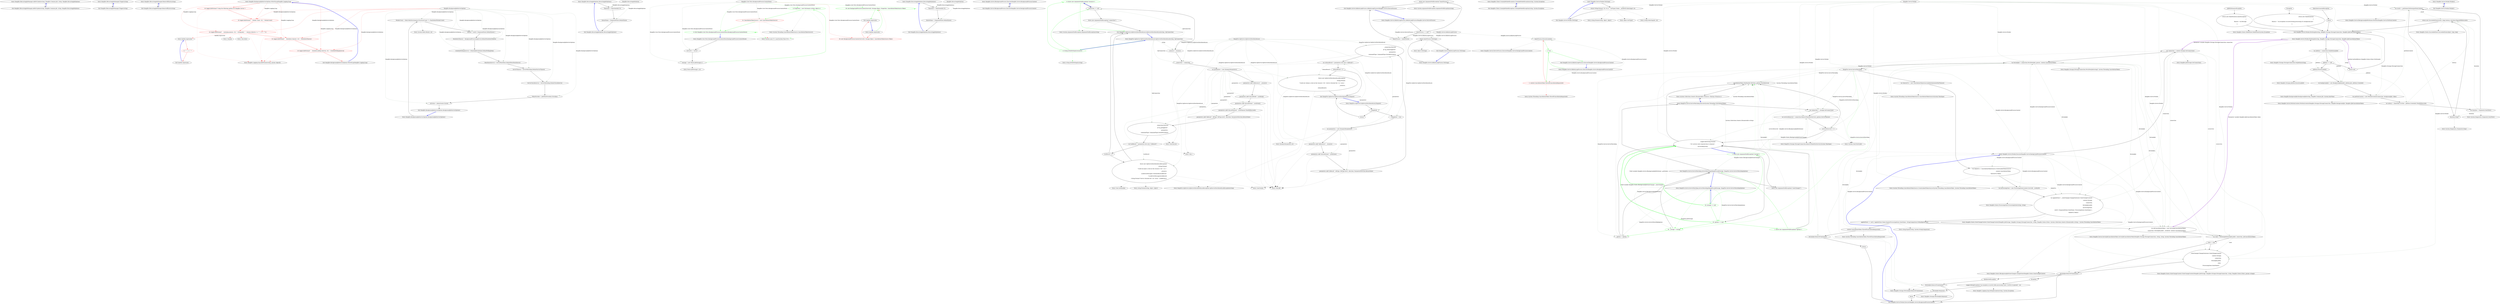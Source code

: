 digraph  {
n0 [cluster="Hangfire.IRecurringJobManager.AddOrUpdate(string, Hangfire.Common.Job, string, Hangfire.RecurringJobOptions)", label="Entry Hangfire.IRecurringJobManager.AddOrUpdate(string, Hangfire.Common.Job, string, Hangfire.RecurringJobOptions)", span="23-23"];
n1 [cluster="Hangfire.IRecurringJobManager.AddOrUpdate(string, Hangfire.Common.Job, string, Hangfire.RecurringJobOptions)", label="Exit Hangfire.IRecurringJobManager.AddOrUpdate(string, Hangfire.Common.Job, string, Hangfire.RecurringJobOptions)", span="23-23"];
n2 [cluster="Hangfire.IRecurringJobManager.Trigger(string)", label="Entry Hangfire.IRecurringJobManager.Trigger(string)", span="29-29"];
n3 [cluster="Hangfire.IRecurringJobManager.Trigger(string)", label="Exit Hangfire.IRecurringJobManager.Trigger(string)", span="29-29"];
n4 [cluster="Hangfire.IRecurringJobManager.RemoveIfExists(string)", label="Entry Hangfire.IRecurringJobManager.RemoveIfExists(string)", span="30-30"];
n5 [cluster="Hangfire.IRecurringJobManager.RemoveIfExists(string)", label="Exit Hangfire.IRecurringJobManager.RemoveIfExists(string)", span="30-30"];
m0_12 [cluster="Hangfire.BackgroundJobServerOptions.WriteToLog(Hangfire.Logging.ILog)", file="BackgroundJobServerOptions.cs", label="Entry Hangfire.BackgroundJobServerOptions.WriteToLog(Hangfire.Logging.ILog)", span="86-86"];
m0_13 [cluster="Hangfire.BackgroundJobServerOptions.WriteToLog(Hangfire.Logging.ILog)", color=red, community=0, file="BackgroundJobServerOptions.cs", label="19: logger.InfoFormat(''Using the following options for Hangfire Server:'')", span="88-88"];
m0_14 [cluster="Hangfire.BackgroundJobServerOptions.WriteToLog(Hangfire.Logging.ILog)", color=red, community=0, file="BackgroundJobServerOptions.cs", label="19: logger.InfoFormat(''    Worker count: {0}.'', WorkerCount)", span="89-89"];
m0_15 [cluster="Hangfire.BackgroundJobServerOptions.WriteToLog(Hangfire.Logging.ILog)", color=red, community=0, file="BackgroundJobServerOptions.cs", label="19: logger.InfoFormat(''    Listening queues: {0}.'', String.Join('', '', Queues.Select(x => ''''' + x + ''''')))", span="90-90"];
m0_16 [cluster="Hangfire.BackgroundJobServerOptions.WriteToLog(Hangfire.Logging.ILog)", color=red, community=0, file="BackgroundJobServerOptions.cs", label="19: logger.InfoFormat(''    Shutdown timeout: {0}.'', ShutdownTimeout)", span="91-91"];
m0_17 [cluster="Hangfire.BackgroundJobServerOptions.WriteToLog(Hangfire.Logging.ILog)", color=red, community=0, file="BackgroundJobServerOptions.cs", label="19: logger.InfoFormat(''    Schedule polling interval: {0}.'', SchedulePollingInterval)", span="92-92"];
m0_18 [cluster="Hangfire.BackgroundJobServerOptions.WriteToLog(Hangfire.Logging.ILog)", file="BackgroundJobServerOptions.cs", label="Exit Hangfire.BackgroundJobServerOptions.WriteToLog(Hangfire.Logging.ILog)", span="86-86"];
m0_11 [cluster="System.Math.Min(int, int)", file="BackgroundJobServerOptions.cs", label="Entry System.Math.Min(int, int)", span="0-0"];
m0_19 [cluster="Hangfire.Logging.ILog.InfoFormat(string, params object[])", file="BackgroundJobServerOptions.cs", label="Entry Hangfire.Logging.ILog.InfoFormat(string, params object[])", span="210-210"];
m0_21 [cluster="Unk.Join", file="BackgroundJobServerOptions.cs", label="Entry Unk.Join", span=""];
m0_0 [cluster="Hangfire.BackgroundJobServerOptions.BackgroundJobServerOptions()", file="BackgroundJobServerOptions.cs", label="Entry Hangfire.BackgroundJobServerOptions.BackgroundJobServerOptions()", span="34-34"];
m0_1 [cluster="Hangfire.BackgroundJobServerOptions.BackgroundJobServerOptions()", file="BackgroundJobServerOptions.cs", label="WorkerCount = Math.Min(Environment.ProcessorCount * 5, MaxDefaultWorkerCount)", span="36-36"];
m0_2 [cluster="Hangfire.BackgroundJobServerOptions.BackgroundJobServerOptions()", file="BackgroundJobServerOptions.cs", label="Queues = new[] { EnqueuedState.DefaultQueue }", span="37-37"];
m0_3 [cluster="Hangfire.BackgroundJobServerOptions.BackgroundJobServerOptions()", file="BackgroundJobServerOptions.cs", label="ShutdownTimeout = BackgroundProcessingServer.DefaultShutdownTimeout", span="38-38"];
m0_4 [cluster="Hangfire.BackgroundJobServerOptions.BackgroundJobServerOptions()", file="BackgroundJobServerOptions.cs", label="SchedulePollingInterval = DelayedJobScheduler.DefaultPollingDelay", span="39-39"];
m0_5 [cluster="Hangfire.BackgroundJobServerOptions.BackgroundJobServerOptions()", file="BackgroundJobServerOptions.cs", label="HeartbeatInterval = ServerHeartbeat.DefaultHeartbeatInterval", span="40-40"];
m0_6 [cluster="Hangfire.BackgroundJobServerOptions.BackgroundJobServerOptions()", file="BackgroundJobServerOptions.cs", label="ServerTimeout = ServerWatchdog.DefaultServerTimeout", span="41-41"];
m0_7 [cluster="Hangfire.BackgroundJobServerOptions.BackgroundJobServerOptions()", file="BackgroundJobServerOptions.cs", label="ServerCheckInterval = ServerWatchdog.DefaultCheckInterval", span="42-42"];
m0_8 [cluster="Hangfire.BackgroundJobServerOptions.BackgroundJobServerOptions()", file="BackgroundJobServerOptions.cs", label="FilterProvider = JobFilterProviders.Providers", span="44-44"];
m0_9 [cluster="Hangfire.BackgroundJobServerOptions.BackgroundJobServerOptions()", file="BackgroundJobServerOptions.cs", label="Activator = JobActivator.Current", span="45-45"];
m0_10 [cluster="Hangfire.BackgroundJobServerOptions.BackgroundJobServerOptions()", file="BackgroundJobServerOptions.cs", label="Exit Hangfire.BackgroundJobServerOptions.BackgroundJobServerOptions()", span="34-34"];
m0_22 [cluster="lambda expression", file="BackgroundJobServerOptions.cs", label="Entry lambda expression", span="90-90"];
m0_23 [cluster="lambda expression", color=red, community=0, file="BackgroundJobServerOptions.cs", label="6: ''''' + x + '''''", span="90-90"];
m0_24 [cluster="lambda expression", file="BackgroundJobServerOptions.cs", label="Exit lambda expression", span="90-90"];
m0_20 [cluster="Unk.Select", file="BackgroundJobServerOptions.cs", label="Entry Unk.Select", span=""];
m0_25 [file="BackgroundJobServerOptions.cs", label="Hangfire.BackgroundJobServerOptions", span=""];
m1_0 [cluster="Hangfire.RecurringJobOptions.RecurringJobOptions()", file="BackgroundProcessContext.cs", label="Entry Hangfire.RecurringJobOptions.RecurringJobOptions()", span="27-27"];
m1_1 [cluster="Hangfire.RecurringJobOptions.RecurringJobOptions()", file="BackgroundProcessContext.cs", label="TimeZone = TimeZoneInfo.Utc", span="29-29"];
m1_2 [cluster="Hangfire.RecurringJobOptions.RecurringJobOptions()", file="BackgroundProcessContext.cs", label="QueueName = EnqueuedState.DefaultQueue", span="30-30"];
m1_3 [cluster="Hangfire.RecurringJobOptions.RecurringJobOptions()", file="BackgroundProcessContext.cs", label="Exit Hangfire.RecurringJobOptions.RecurringJobOptions()", span="27-27"];
m1_4 [file="BackgroundProcessContext.cs", label="Hangfire.RecurringJobOptions", span=""];
m3_8 [cluster="System.Lazy<T>.Lazy(System.Func<T>)", file="BackgroundProcessContextMock.cs", label="Entry System.Lazy<T>.Lazy(System.Func<T>)", span="0-0"];
m3_0 [cluster="Hangfire.Core.Tests.BackgroundProcessContextMock.BackgroundProcessContextMock()", file="BackgroundProcessContextMock.cs", label="Entry Hangfire.Core.Tests.BackgroundProcessContextMock.BackgroundProcessContextMock()", span="11-11"];
m3_1 [cluster="Hangfire.Core.Tests.BackgroundProcessContextMock.BackgroundProcessContextMock()", file="BackgroundProcessContextMock.cs", label="ServerId = ''server''", span="13-13"];
m3_2 [cluster="Hangfire.Core.Tests.BackgroundProcessContextMock.BackgroundProcessContextMock()", file="BackgroundProcessContextMock.cs", label="Storage = new Mock<JobStorage>()", span="15-15"];
m3_3 [cluster="Hangfire.Core.Tests.BackgroundProcessContextMock.BackgroundProcessContextMock()", color=green, community=0, file="BackgroundProcessContextMock.cs", label="8: Properties = new Dictionary<string, object>()", span="16-16"];
m3_4 [cluster="Hangfire.Core.Tests.BackgroundProcessContextMock.BackgroundProcessContextMock()", color=red, community=0, file="BackgroundProcessContextMock.cs", label="14: CancellationTokenSource = new CancellationTokenSource()", span="17-17"];
m3_5 [cluster="Hangfire.Core.Tests.BackgroundProcessContextMock.BackgroundProcessContextMock()", color=green, community=0, file="BackgroundProcessContextMock.cs", label="8: Exit Hangfire.Core.Tests.BackgroundProcessContextMock.BackgroundProcessContextMock()", span="11-11"];
m3_12 [cluster="lambda expression", color=green, community=0, file="BackgroundProcessContextMock.cs", label="26: new BackgroundProcessContext(ServerId, Storage.Object, Properties, CancellationTokenSource.Token)", span="20-20"];
m3_7 [cluster="System.Threading.CancellationTokenSource.CancellationTokenSource()", file="BackgroundProcessContextMock.cs", label="Entry System.Threading.CancellationTokenSource.CancellationTokenSource()", span="0-0"];
m3_6 [cluster="Mock<JobStorage>.cstr", file="BackgroundProcessContextMock.cs", label="Entry Mock<JobStorage>.cstr", span=""];
m3_9 [cluster="lambda expression", file="BackgroundProcessContextMock.cs", label="Entry lambda expression", span="18-18"];
m3_10 [cluster="lambda expression", color=red, community=0, file="BackgroundProcessContextMock.cs", label="26: new BackgroundProcessContext(ServerId, Storage.Object, CancellationTokenSource.Token)", span="18-18"];
m3_11 [cluster="lambda expression", file="BackgroundProcessContextMock.cs", label="Exit lambda expression", span="18-18"];
m3_13 [file="BackgroundProcessContextMock.cs", label="Hangfire.Core.Tests.BackgroundProcessContextMock", span=""];
m5_0 [cluster="Hangfire.RecurringJobOptions.RecurringJobOptions()", file="DelayedJobScheduler.cs", label="Entry Hangfire.RecurringJobOptions.RecurringJobOptions()", span="27-27"];
m5_1 [cluster="Hangfire.RecurringJobOptions.RecurringJobOptions()", file="DelayedJobScheduler.cs", label="TimeZone = TimeZoneInfo.Utc", span="29-29"];
m5_2 [cluster="Hangfire.RecurringJobOptions.RecurringJobOptions()", file="DelayedJobScheduler.cs", label="QueueName = EnqueuedState.DefaultQueue", span="30-30"];
m5_3 [cluster="Hangfire.RecurringJobOptions.RecurringJobOptions()", file="DelayedJobScheduler.cs", label="Exit Hangfire.RecurringJobOptions.RecurringJobOptions()", span="27-27"];
m5_4 [file="DelayedJobScheduler.cs", label="Hangfire.RecurringJobOptions", span=""];
m6_0 [cluster="Hangfire.Server.IBackgroundProcess.Execute(Hangfire.Server.BackgroundProcessContext)", file="IBackgroundProcess.cs", label="Entry Hangfire.Server.IBackgroundProcess.Execute(Hangfire.Server.BackgroundProcessContext)", span="20-20"];
m6_1 [cluster="Hangfire.Server.IBackgroundProcess.Execute(Hangfire.Server.BackgroundProcessContext)", file="IBackgroundProcess.cs", label="Exit Hangfire.Server.IBackgroundProcess.Execute(Hangfire.Server.BackgroundProcessContext)", span="20-20"];
m7_19 [cluster="System.ArgumentNullException.ArgumentNullException(string)", file="InfiniteLoopComponentFacts.cs", label="Entry System.ArgumentNullException.ArgumentNullException(string)", span="0-0"];
m7_23 [cluster="Unk.>", file="InfiniteLoopComponentFacts.cs", label="Entry Unk.>", span=""];
m7_0 [cluster="HangFire.SqlServer.SqlServerDistributedLock.SqlServerDistributedLock(string, SqlConnection)", file="InfiniteLoopComponentFacts.cs", label="Entry HangFire.SqlServer.SqlServerDistributedLock.SqlServerDistributedLock(string, SqlConnection)", span="44-44"];
m7_1 [cluster="HangFire.SqlServer.SqlServerDistributedLock.SqlServerDistributedLock(string, SqlConnection)", color=green, community=0, file="InfiniteLoopComponentFacts.cs", label="8: String.IsNullOrEmpty(resource)", span="46-46"];
m7_2 [cluster="HangFire.SqlServer.SqlServerDistributedLock.SqlServerDistributedLock(string, SqlConnection)", color=green, community=0, file="InfiniteLoopComponentFacts.cs", label="6: throw new ArgumentNullException(''resource'');", span="46-46"];
m7_3 [cluster="HangFire.SqlServer.SqlServerDistributedLock.SqlServerDistributedLock(string, SqlConnection)", file="InfiniteLoopComponentFacts.cs", label="connection == null", span="47-47"];
m7_18 [cluster="string.IsNullOrEmpty(string)", file="InfiniteLoopComponentFacts.cs", label="Entry string.IsNullOrEmpty(string)", span="0-0"];
m7_22 [cluster="Unk.Execute", file="InfiniteLoopComponentFacts.cs", label="Entry Unk.Execute", span=""];
m7_26 [cluster="Unk.Format", file="InfiniteLoopComponentFacts.cs", label="Entry Unk.Format", span=""];
m7_27 [cluster="string.Format(string, object, object)", file="InfiniteLoopComponentFacts.cs", label="Entry string.Format(string, object, object)", span="0-0"];
m7_28 [cluster="HangFire.SqlServer.SqlServerDistributedLock.Dispose()", file="InfiniteLoopComponentFacts.cs", label="Entry HangFire.SqlServer.SqlServerDistributedLock.Dispose()", span="78-78"];
m7_29 [cluster="HangFire.SqlServer.SqlServerDistributedLock.Dispose()", file="InfiniteLoopComponentFacts.cs", label=_completed, span="80-80"];
m7_31 [cluster="HangFire.SqlServer.SqlServerDistributedLock.Dispose()", file="InfiniteLoopComponentFacts.cs", label="_completed = true", span="82-82"];
m7_33 [cluster="HangFire.SqlServer.SqlServerDistributedLock.Dispose()", file="InfiniteLoopComponentFacts.cs", label="parameters.Add(''@Resource'', _resource)", span="85-85"];
m7_36 [cluster="HangFire.SqlServer.SqlServerDistributedLock.Dispose()", file="InfiniteLoopComponentFacts.cs", label="_connection.Execute(\r\n                @''sp_releaseapplock'',\r\n                parameters,\r\n                commandType: CommandType.StoredProcedure)", span="89-92"];
m7_39 [cluster="HangFire.SqlServer.SqlServerDistributedLock.Dispose()", file="InfiniteLoopComponentFacts.cs", label="throw new SqlServerDistributedLockException(\r\n                    String.Format(\r\n                        ''Could not release a lock on the resource '{0}': Server returned the '{1}' error.'', \r\n                        _resource,\r\n                        releaseResult));", span="98-102"];
m7_30 [cluster="HangFire.SqlServer.SqlServerDistributedLock.Dispose()", file="InfiniteLoopComponentFacts.cs", label="return;", span="80-80"];
m7_32 [cluster="HangFire.SqlServer.SqlServerDistributedLock.Dispose()", file="InfiniteLoopComponentFacts.cs", label="var parameters = new DynamicParameters()", span="84-84"];
m7_34 [cluster="HangFire.SqlServer.SqlServerDistributedLock.Dispose()", file="InfiniteLoopComponentFacts.cs", label="parameters.Add(''@LockOwner'', LockOwner)", span="86-86"];
m7_35 [cluster="HangFire.SqlServer.SqlServerDistributedLock.Dispose()", file="InfiniteLoopComponentFacts.cs", label="parameters.Add(''@Result'', dbType: DbType.Int32, direction: ParameterDirection.ReturnValue)", span="87-87"];
m7_37 [cluster="HangFire.SqlServer.SqlServerDistributedLock.Dispose()", file="InfiniteLoopComponentFacts.cs", label="var releaseResult = parameters.Get<int>(''@Result'')", span="94-94"];
m7_38 [cluster="HangFire.SqlServer.SqlServerDistributedLock.Dispose()", file="InfiniteLoopComponentFacts.cs", label="releaseResult < 0", span="96-96"];
m7_40 [cluster="HangFire.SqlServer.SqlServerDistributedLock.Dispose()", file="InfiniteLoopComponentFacts.cs", label="Exit HangFire.SqlServer.SqlServerDistributedLock.Dispose()", span="78-78"];
m7_24 [cluster="HangFire.SqlServer.SqlServerDistributedLockException.SqlServerDistributedLockException(string)", file="InfiniteLoopComponentFacts.cs", label="Entry HangFire.SqlServer.SqlServerDistributedLockException.SqlServerDistributedLockException(string)", span="23-23"];
m7_5 [cluster="HangFire.SqlServer.SqlServerDistributedLock.SqlServerDistributedLock(string, SqlConnection)", file="InfiniteLoopComponentFacts.cs", label="_resource = resource", span="49-49"];
m7_6 [cluster="HangFire.SqlServer.SqlServerDistributedLock.SqlServerDistributedLock(string, SqlConnection)", file="InfiniteLoopComponentFacts.cs", label="_connection = connection", span="50-50"];
m7_13 [cluster="HangFire.SqlServer.SqlServerDistributedLock.SqlServerDistributedLock(string, SqlConnection)", file="InfiniteLoopComponentFacts.cs", label="connection.Execute(\r\n                @''sp_getapplock'', \r\n                parameters, \r\n                commandType: CommandType.StoredProcedure)", span="59-62"];
m7_4 [cluster="HangFire.SqlServer.SqlServerDistributedLock.SqlServerDistributedLock(string, SqlConnection)", file="InfiniteLoopComponentFacts.cs", label="throw new ArgumentNullException(''connection'');", span="47-47"];
m7_15 [cluster="HangFire.SqlServer.SqlServerDistributedLock.SqlServerDistributedLock(string, SqlConnection)", file="InfiniteLoopComponentFacts.cs", label="lockResult < 0", span="66-66"];
m7_16 [cluster="HangFire.SqlServer.SqlServerDistributedLock.SqlServerDistributedLock(string, SqlConnection)", file="InfiniteLoopComponentFacts.cs", label="throw new SqlServerDistributedLockException(\r\n                    String.Format(\r\n                    ''Could not place a lock on the resource '{0}': {1}.'',\r\n                    _resource,\r\n                    LockErrorMessages.ContainsKey(lockResult) \r\n                        ? LockErrorMessages[lockResult]\r\n                        : String.Format(''Server returned the '{0}' error.'', lockResult)));", span="68-74"];
m7_7 [cluster="HangFire.SqlServer.SqlServerDistributedLock.SqlServerDistributedLock(string, SqlConnection)", file="InfiniteLoopComponentFacts.cs", label="var parameters = new DynamicParameters()", span="52-52"];
m7_12 [cluster="HangFire.SqlServer.SqlServerDistributedLock.SqlServerDistributedLock(string, SqlConnection)", file="InfiniteLoopComponentFacts.cs", label="parameters.Add(''@Result'', dbType: DbType.Int32, direction: ParameterDirection.ReturnValue)", span="57-57"];
m7_14 [cluster="HangFire.SqlServer.SqlServerDistributedLock.SqlServerDistributedLock(string, SqlConnection)", file="InfiniteLoopComponentFacts.cs", label="var lockResult = parameters.Get<int>(''@Result'')", span="64-64"];
m7_8 [cluster="HangFire.SqlServer.SqlServerDistributedLock.SqlServerDistributedLock(string, SqlConnection)", file="InfiniteLoopComponentFacts.cs", label="parameters.Add(''@Resource'', _resource)", span="53-53"];
m7_9 [cluster="HangFire.SqlServer.SqlServerDistributedLock.SqlServerDistributedLock(string, SqlConnection)", file="InfiniteLoopComponentFacts.cs", label="parameters.Add(''@LockMode'', LockMode)", span="54-54"];
m7_10 [cluster="HangFire.SqlServer.SqlServerDistributedLock.SqlServerDistributedLock(string, SqlConnection)", file="InfiniteLoopComponentFacts.cs", label="parameters.Add(''@LockOwner'', LockOwner)", span="55-55"];
m7_11 [cluster="HangFire.SqlServer.SqlServerDistributedLock.SqlServerDistributedLock(string, SqlConnection)", file="InfiniteLoopComponentFacts.cs", label="parameters.Add(''@LockTimeout'', LockTimeout.TotalMilliseconds)", span="56-56"];
m7_17 [cluster="HangFire.SqlServer.SqlServerDistributedLock.SqlServerDistributedLock(string, SqlConnection)", file="InfiniteLoopComponentFacts.cs", label="Exit HangFire.SqlServer.SqlServerDistributedLock.SqlServerDistributedLock(string, SqlConnection)", span="44-44"];
m7_25 [cluster="Unk.ContainsKey", file="InfiniteLoopComponentFacts.cs", label="Entry Unk.ContainsKey", span=""];
m7_20 [cluster="DynamicParameters.cstr", file="InfiniteLoopComponentFacts.cs", label="Entry DynamicParameters.cstr", span=""];
m7_21 [cluster="Unk.Add", file="InfiniteLoopComponentFacts.cs", label="Entry Unk.Add", span=""];
m7_41 [file="InfiniteLoopComponentFacts.cs", label="HangFire.SqlServer.SqlServerDistributedLock", span=""];
m8_5 [cluster="System.ArgumentNullException.ArgumentNullException(string)", file="InfiniteLoopProcess.cs", label="Entry System.ArgumentNullException.ArgumentNullException(string)", span="0-0"];
m8_0 [cluster="Hangfire.Server.InfiniteLoopProcess.InfiniteLoopProcess(Hangfire.Server.IServerProcess)", file="InfiniteLoopProcess.cs", label="Entry Hangfire.Server.InfiniteLoopProcess.InfiniteLoopProcess(Hangfire.Server.IServerProcess)", span="23-23"];
m8_1 [cluster="Hangfire.Server.InfiniteLoopProcess.InfiniteLoopProcess(Hangfire.Server.IServerProcess)", file="InfiniteLoopProcess.cs", label="innerProcess == null", span="25-25"];
m8_3 [cluster="Hangfire.Server.InfiniteLoopProcess.InfiniteLoopProcess(Hangfire.Server.IServerProcess)", file="InfiniteLoopProcess.cs", label="InnerProcess = innerProcess", span="26-26"];
m8_2 [cluster="Hangfire.Server.InfiniteLoopProcess.InfiniteLoopProcess(Hangfire.Server.IServerProcess)", file="InfiniteLoopProcess.cs", label="throw new ArgumentNullException(''innerProcess'');", span="25-25"];
m8_4 [cluster="Hangfire.Server.InfiniteLoopProcess.InfiniteLoopProcess(Hangfire.Server.IServerProcess)", file="InfiniteLoopProcess.cs", label="Exit Hangfire.Server.InfiniteLoopProcess.InfiniteLoopProcess(Hangfire.Server.IServerProcess)", span="23-23"];
m8_13 [cluster="Hangfire.Server.InfiniteLoopProcess.ToString()", file="InfiniteLoopProcess.cs", label="Entry Hangfire.Server.InfiniteLoopProcess.ToString()", span="40-40"];
m8_14 [cluster="Hangfire.Server.InfiniteLoopProcess.ToString()", file="InfiniteLoopProcess.cs", label="return InnerProcess.ToString();", span="42-42"];
m8_15 [cluster="Hangfire.Server.InfiniteLoopProcess.ToString()", file="InfiniteLoopProcess.cs", label="Exit Hangfire.Server.InfiniteLoopProcess.ToString()", span="40-40"];
m8_6 [cluster="Hangfire.Server.InfiniteLoopProcess.Execute(Hangfire.Server.BackgroundProcessContext)", file="InfiniteLoopProcess.cs", label="Entry Hangfire.Server.InfiniteLoopProcess.Execute(Hangfire.Server.BackgroundProcessContext)", span="31-31"];
m8_7 [cluster="Hangfire.Server.InfiniteLoopProcess.Execute(Hangfire.Server.BackgroundProcessContext)", color=green, community=0, file="InfiniteLoopProcess.cs", label="2: true", span="33-33"];
m8_8 [cluster="Hangfire.Server.InfiniteLoopProcess.Execute(Hangfire.Server.BackgroundProcessContext)", color=red, community=0, file="InfiniteLoopProcess.cs", label="2: context.CancellationToken.ThrowIfCancellationRequested()", span="35-35"];
m8_9 [cluster="Hangfire.Server.InfiniteLoopProcess.Execute(Hangfire.Server.BackgroundProcessContext)", file="InfiniteLoopProcess.cs", label="InnerProcess.Execute(context)", span="36-36"];
m8_10 [cluster="Hangfire.Server.InfiniteLoopProcess.Execute(Hangfire.Server.BackgroundProcessContext)", file="InfiniteLoopProcess.cs", label="Exit Hangfire.Server.InfiniteLoopProcess.Execute(Hangfire.Server.BackgroundProcessContext)", span="31-31"];
m8_12 [cluster="Hangfire.Server.IServerProcess.Execute(Hangfire.Server.BackgroundProcessContext)", file="InfiniteLoopProcess.cs", label="Entry Hangfire.Server.IServerProcess.Execute(Hangfire.Server.BackgroundProcessContext)", span="26-26"];
m8_16 [cluster="object.ToString()", file="InfiniteLoopProcess.cs", label="Entry object.ToString()", span="0-0"];
m8_11 [cluster="System.Threading.CancellationToken.ThrowIfCancellationRequested()", file="InfiniteLoopProcess.cs", label="Entry System.Threading.CancellationToken.ThrowIfCancellationRequested()", span="0-0"];
m8_17 [file="InfiniteLoopProcess.cs", label="Hangfire.Server.InfiniteLoopProcess", span=""];
m9_0 [cluster="Hangfire.Client.CreateJobFailedException.CreateJobFailedException(string, System.Exception)", file="RecurringJobScheduler.cs", label="Entry Hangfire.Client.CreateJobFailedException.CreateJobFailedException(string, System.Exception)", span="33-33"];
m9_1 [cluster="Hangfire.Client.CreateJobFailedException.CreateJobFailedException(string, System.Exception)", file="RecurringJobScheduler.cs", label="Exit Hangfire.Client.CreateJobFailedException.CreateJobFailedException(string, System.Exception)", span="33-33"];
m10_59 [cluster="Hangfire.Server.Worker.ToString()", file="Worker.cs", label="Entry Hangfire.Server.Worker.ToString()", span="146-146"];
m10_60 [cluster="Hangfire.Server.Worker.ToString()", file="Worker.cs", label="return String.Format(''{0} #{1}'', GetType().Name, _workerId.Substring(0, 8));", span="148-148"];
m10_61 [cluster="Hangfire.Server.Worker.ToString()", file="Worker.cs", label="Exit Hangfire.Server.Worker.ToString()", span="146-146"];
m10_16 [cluster="HangFire.Server.ServerWatchdog.Execute(System.Threading.CancellationToken)", file="Worker.cs", label="cancellationToken.WaitHandle.WaitOne(_options.CheckInterval)", span="56-56"];
m10_87 [cluster="System.Diagnostics.Stopwatch.StartNew()", file="Worker.cs", label="Entry System.Diagnostics.Stopwatch.StartNew()", span="0-0"];
m10_91 [cluster="Hangfire.States.FailedState.FailedState(System.Exception)", file="Worker.cs", label="Entry Hangfire.States.FailedState.FailedState(System.Exception)", span="75-75"];
m10_44 [cluster="Hangfire.JobStorage.GetConnection()", file="Worker.cs", label="Entry Hangfire.JobStorage.GetConnection()", span="56-56"];
m10_56 [cluster="Hangfire.States.StateChangeContext.StateChangeContext(Hangfire.JobStorage, Hangfire.Storage.IStorageConnection, string, Hangfire.States.IState, params string[])", file="Worker.cs", label="Entry Hangfire.States.StateChangeContext.StateChangeContext(Hangfire.JobStorage, Hangfire.Storage.IStorageConnection, string, Hangfire.States.IState, params string[])", span="35-35"];
m10_64 [cluster="string.Format(string, object, object)", file="Worker.cs", label="Entry string.Format(string, object, object)", span="0-0"];
m10_57 [cluster="Hangfire.Logging.ILog.DebugException(string, System.Exception)", file="Worker.cs", label="Entry Hangfire.Logging.ILog.DebugException(string, System.Exception)", span="130-130"];
m10_62 [cluster="object.GetType()", file="Worker.cs", label="Entry object.GetType()", span="0-0"];
m10_20 [cluster="Hangfire.Server.Worker.Execute(Hangfire.Server.BackgroundProcessContext)", file="Worker.cs", label="Entry Hangfire.Server.Worker.Execute(Hangfire.Server.BackgroundProcessContext)", span="63-63"];
m10_21 [cluster="Hangfire.Server.Worker.Execute(Hangfire.Server.BackgroundProcessContext)", file="Worker.cs", label="var connection = context.Storage.GetConnection()", span="65-65"];
m10_50 [cluster="Hangfire.States.StateChangeContext.StateChangeContext(Hangfire.JobStorage, Hangfire.Storage.IStorageConnection, string, Hangfire.States.IState, System.Collections.Generic.IEnumerable<string>, System.Threading.CancellationToken)", file="Worker.cs", label="Entry Hangfire.States.StateChangeContext.StateChangeContext(Hangfire.JobStorage, Hangfire.Storage.IStorageConnection, string, Hangfire.States.IState, System.Collections.Generic.IEnumerable<string>, System.Threading.CancellationToken)", span="45-45"];
m10_47 [cluster="System.Threading.CancellationTokenSource.CancellationTokenSource(System.TimeSpan)", file="Worker.cs", label="Entry System.Threading.CancellationTokenSource.CancellationTokenSource(System.TimeSpan)", span="0-0"];
m10_89 [cluster="System.Diagnostics.Stopwatch.Stop()", file="Worker.cs", label="Entry System.Diagnostics.Stopwatch.Stop()", span="0-0"];
m10_90 [cluster="Hangfire.States.SucceededState.SucceededState(object, long, long)", file="Worker.cs", label="Entry Hangfire.States.SucceededState.SucceededState(object, long, long)", span="51-51"];
m10_83 [cluster="Hangfire.Storage.IStorageConnection.GetJobData(string)", file="Worker.cs", label="Entry Hangfire.Storage.IStorageConnection.GetJobData(string)", span="42-42"];
m10_19 [cluster="HangFire.Storage.IStorageConnection.RemoveTimedOutServers(System.TimeSpan)", file="Worker.cs", label="Entry HangFire.Storage.IStorageConnection.RemoveTimedOutServers(System.TimeSpan)", span="44-44"];
m10_63 [cluster="string.Substring(int, int)", file="Worker.cs", label="Entry string.Substring(int, int)", span="0-0"];
m10_46 [cluster="System.Threading.CancellationToken.ThrowIfCancellationRequested()", file="Worker.cs", label="Entry System.Threading.CancellationToken.ThrowIfCancellationRequested()", span="0-0"];
m10_18 [cluster="System.Guid.NewGuid()", file="Worker.cs", label="Entry System.Guid.NewGuid()", span="0-0"];
m10_53 [cluster="Hangfire.Storage.IFetchedJob.RemoveFromQueue()", file="Worker.cs", label="Entry Hangfire.Storage.IFetchedJob.RemoveFromQueue()", span="24-24"];
m10_58 [cluster="Hangfire.Storage.IFetchedJob.Requeue()", file="Worker.cs", label="Entry Hangfire.Storage.IFetchedJob.Requeue()", span="25-25"];
m10_84 [cluster="Hangfire.Storage.JobData.EnsureLoaded()", file="Worker.cs", label="Entry Hangfire.Storage.JobData.EnsureLoaded()", span="29-29"];
m10_0 [cluster="Hangfire.Server.Worker.Worker()", file="Worker.cs", label="Entry Hangfire.Server.Worker.Worker()", span="39-39"];
m10_1 [cluster="Hangfire.Server.Worker.Worker()", file="Worker.cs", label="Exit Hangfire.Server.Worker.Worker()", span="39-39"];
m10_55 [cluster="Hangfire.Server.Worker.PerformJob(string, Hangfire.Storage.IStorageConnection, Hangfire.IJobCancellationToken)", file="Worker.cs", label="Entry Hangfire.Server.Worker.PerformJob(string, Hangfire.Storage.IStorageConnection, Hangfire.IJobCancellationToken)", span="151-151"];
m10_65 [cluster="Hangfire.Server.Worker.PerformJob(string, Hangfire.Storage.IStorageConnection, Hangfire.IJobCancellationToken)", file="Worker.cs", label="var jobData = connection.GetJobData(jobId)", span="155-155"];
m10_69 [cluster="Hangfire.Server.Worker.PerformJob(string, Hangfire.Storage.IStorageConnection, Hangfire.IJobCancellationToken)", file="Worker.cs", label="var backgroundJob = new BackgroundJob(jobId, jobData.Job, jobData.CreatedAt)", span="167-167"];
m10_70 [cluster="Hangfire.Server.Worker.PerformJob(string, Hangfire.Storage.IStorageConnection, Hangfire.IJobCancellationToken)", file="Worker.cs", label="var performContext = new PerformContext(connection, backgroundJob, token)", span="168-168"];
m10_66 [cluster="Hangfire.Server.Worker.PerformJob(string, Hangfire.Storage.IStorageConnection, Hangfire.IJobCancellationToken)", file="Worker.cs", label="jobData == null", span="156-156"];
m10_68 [cluster="Hangfire.Server.Worker.PerformJob(string, Hangfire.Storage.IStorageConnection, Hangfire.IJobCancellationToken)", file="Worker.cs", label="jobData.EnsureLoaded()", span="165-165"];
m10_71 [cluster="Hangfire.Server.Worker.PerformJob(string, Hangfire.Storage.IStorageConnection, Hangfire.IJobCancellationToken)", file="Worker.cs", label="var latency = (DateTime.UtcNow - jobData.CreatedAt).TotalMilliseconds", span="170-170"];
m10_67 [cluster="Hangfire.Server.Worker.PerformJob(string, Hangfire.Storage.IStorageConnection, Hangfire.IJobCancellationToken)", file="Worker.cs", label="return null;", span="162-162"];
m10_73 [cluster="Hangfire.Server.Worker.PerformJob(string, Hangfire.Storage.IStorageConnection, Hangfire.IJobCancellationToken)", file="Worker.cs", label="var result = _performer.Perform(performContext)", span="173-173"];
m10_72 [cluster="Hangfire.Server.Worker.PerformJob(string, Hangfire.Storage.IStorageConnection, Hangfire.IJobCancellationToken)", file="Worker.cs", label="var duration = Stopwatch.StartNew()", span="171-171"];
m10_75 [cluster="Hangfire.Server.Worker.PerformJob(string, Hangfire.Storage.IStorageConnection, Hangfire.IJobCancellationToken)", file="Worker.cs", label="return new SucceededState(result, (long) latency, duration.ElapsedMilliseconds);", span="176-176"];
m10_74 [cluster="Hangfire.Server.Worker.PerformJob(string, Hangfire.Storage.IStorageConnection, Hangfire.IJobCancellationToken)", file="Worker.cs", label="duration.Stop()", span="174-174"];
m10_76 [cluster="Hangfire.Server.Worker.PerformJob(string, Hangfire.Storage.IStorageConnection, Hangfire.IJobCancellationToken)", file="Worker.cs", label=OperationCanceledException, span="178-178"];
m10_77 [cluster="Hangfire.Server.Worker.PerformJob(string, Hangfire.Storage.IStorageConnection, Hangfire.IJobCancellationToken)", file="Worker.cs", label="throw;", span="180-180"];
m10_78 [cluster="Hangfire.Server.Worker.PerformJob(string, Hangfire.Storage.IStorageConnection, Hangfire.IJobCancellationToken)", file="Worker.cs", label=JobPerformanceException, span="182-182"];
m10_79 [cluster="Hangfire.Server.Worker.PerformJob(string, Hangfire.Storage.IStorageConnection, Hangfire.IJobCancellationToken)", file="Worker.cs", label="return new FailedState(ex.InnerException)\r\n                {\r\n                    Reason = ex.Message\r\n                };", span="184-187"];
m10_80 [cluster="Hangfire.Server.Worker.PerformJob(string, Hangfire.Storage.IStorageConnection, Hangfire.IJobCancellationToken)", file="Worker.cs", label=Exception, span="189-189"];
m10_81 [cluster="Hangfire.Server.Worker.PerformJob(string, Hangfire.Storage.IStorageConnection, Hangfire.IJobCancellationToken)", file="Worker.cs", label="return new FailedState(ex)\r\n                {\r\n                    Reason = ''An exception occurred during processing of a background job.''\r\n                };", span="191-194"];
m10_82 [cluster="Hangfire.Server.Worker.PerformJob(string, Hangfire.Storage.IStorageConnection, Hangfire.IJobCancellationToken)", file="Worker.cs", label="Exit Hangfire.Server.Worker.PerformJob(string, Hangfire.Storage.IStorageConnection, Hangfire.IJobCancellationToken)", span="151-151"];
m10_2 [cluster="HangFire.Server.ServerWatchdog.ServerWatchdog(HangFire.JobStorage, HangFire.Server.ServerWatchdogOptions)", file="Worker.cs", label="Entry HangFire.Server.ServerWatchdog.ServerWatchdog(HangFire.JobStorage, HangFire.Server.ServerWatchdogOptions)", span="34-34"];
m10_3 [cluster="HangFire.Server.ServerWatchdog.ServerWatchdog(HangFire.JobStorage, HangFire.Server.ServerWatchdogOptions)", color=green, community=0, file="Worker.cs", label="18: storage == null", span="36-36"];
m10_49 [cluster="Hangfire.States.ProcessingState.ProcessingState(string, string)", file="Worker.cs", label="Entry Hangfire.States.ProcessingState.ProcessingState(string, string)", span="39-39"];
m10_52 [cluster="string.Equals(string, System.StringComparison)", file="Worker.cs", label="Entry string.Equals(string, System.StringComparison)", span="0-0"];
m10_54 [cluster="Hangfire.Server.ServerJobCancellationToken.ServerJobCancellationToken(Hangfire.Storage.IStorageConnection, string, string, System.Threading.CancellationToken)", file="Worker.cs", label="Entry Hangfire.Server.ServerJobCancellationToken.ServerJobCancellationToken(Hangfire.Storage.IStorageConnection, string, string, System.Threading.CancellationToken)", span="31-31"];
m10_4 [cluster="HangFire.Server.ServerWatchdog.ServerWatchdog(HangFire.JobStorage, HangFire.Server.ServerWatchdogOptions)", color=green, community=0, file="Worker.cs", label="1: throw new ArgumentNullException(''storage'');", span="36-36"];
m10_5 [cluster="HangFire.Server.ServerWatchdog.ServerWatchdog(HangFire.JobStorage, HangFire.Server.ServerWatchdogOptions)", color=green, community=0, file="Worker.cs", label="18: options == null", span="37-37"];
m10_7 [cluster="HangFire.Server.ServerWatchdog.ServerWatchdog(HangFire.JobStorage, HangFire.Server.ServerWatchdogOptions)", color=green, community=0, file="Worker.cs", label="18: _storage = storage", span="39-39"];
m10_9 [cluster="HangFire.Server.ServerWatchdog.ServerWatchdog(HangFire.JobStorage, HangFire.Server.ServerWatchdogOptions)", file="Worker.cs", label="Exit HangFire.Server.ServerWatchdog.ServerWatchdog(HangFire.JobStorage, HangFire.Server.ServerWatchdogOptions)", span="34-34"];
m10_11 [cluster="HangFire.Server.ServerWatchdog.Execute(System.Threading.CancellationToken)", file="Worker.cs", label="Entry HangFire.Server.ServerWatchdog.Execute(System.Threading.CancellationToken)", span="43-43"];
m10_12 [cluster="HangFire.Server.ServerWatchdog.Execute(System.Threading.CancellationToken)", file="Worker.cs", label="var connection = _storage.GetConnection()", span="45-45"];
m10_13 [cluster="HangFire.Server.ServerWatchdog.Execute(System.Threading.CancellationToken)", file="Worker.cs", label="var serversRemoved = connection.RemoveTimedOutServers(_options.ServerTimeout)", span="47-47"];
m10_6 [cluster="HangFire.Server.ServerWatchdog.ServerWatchdog(HangFire.JobStorage, HangFire.Server.ServerWatchdogOptions)", color=green, community=0, file="Worker.cs", label="1: throw new ArgumentNullException(''options'');", span="37-37"];
m10_8 [cluster="HangFire.Server.ServerWatchdog.ServerWatchdog(HangFire.JobStorage, HangFire.Server.ServerWatchdogOptions)", file="Worker.cs", label="_options = options", span="40-40"];
m10_10 [cluster="Hangfire.Server.Worker.Worker(System.Collections.Generic.IEnumerable<string>, Hangfire.Server.IBackgroundJobPerformer, Hangfire.States.IBackgroundJobStateChanger)", file="Worker.cs", label="throw new ArgumentNullException(''stateChanger'');", span="55-55"];
m10_14 [cluster="HangFire.Server.ServerWatchdog.Execute(System.Threading.CancellationToken)", file="Worker.cs", label="serversRemoved != 0", span="48-48"];
m10_15 [cluster="HangFire.Server.ServerWatchdog.Execute(System.Threading.CancellationToken)", file="Worker.cs", label="Logger.Info(String.Format(\r\n                        ''{0} servers were removed due to timeout'', \r\n                        serversRemoved))", span="50-52"];
m10_22 [cluster="Hangfire.Server.Worker.Execute(Hangfire.Server.BackgroundProcessContext)", file="Worker.cs", label="var fetchedJob = connection.FetchNextJob(_queues, context.CancellationToken)", span="66-66"];
m10_45 [cluster="Hangfire.Storage.IStorageConnection.FetchNextJob(string[], System.Threading.CancellationToken)", file="Worker.cs", label="Entry Hangfire.Storage.IStorageConnection.FetchNextJob(string[], System.Threading.CancellationToken)", span="36-36"];
m10_51 [cluster="Hangfire.States.IBackgroundJobStateChanger.ChangeState(Hangfire.States.StateChangeContext)", file="Worker.cs", label="Entry Hangfire.States.IBackgroundJobStateChanger.ChangeState(Hangfire.States.StateChangeContext)", span="25-25"];
m10_17 [cluster="System.Collections.Generic.IEnumerable<TSource>.ToArray<TSource>()", file="Worker.cs", label="Entry System.Collections.Generic.IEnumerable<TSource>.ToArray<TSource>()", span="0-0"];
m10_88 [cluster="Hangfire.Server.IBackgroundJobPerformer.Perform(Hangfire.Server.PerformContext)", file="Worker.cs", label="Entry Hangfire.Server.IBackgroundJobPerformer.Perform(Hangfire.Server.PerformContext)", span="20-20"];
m10_23 [cluster="Hangfire.Server.Worker.Execute(Hangfire.Server.BackgroundProcessContext)", file="Worker.cs", label="HangFire.Server.ServerWatchdog", span=""];
m10_25 [cluster="Hangfire.Server.Worker.Execute(Hangfire.Server.BackgroundProcessContext)", file="Worker.cs", label="var linkedCts = CancellationTokenSource.CreateLinkedTokenSource(\r\n                        context.CancellationToken,\r\n                        timeoutCts.Token)", span="73-75"];
m10_26 [cluster="Hangfire.Server.Worker.Execute(Hangfire.Server.BackgroundProcessContext)", file="Worker.cs", label="var processingState = new ProcessingState(context.ServerId, _workerId)", span="77-77"];
m10_27 [cluster="Hangfire.Server.Worker.Execute(Hangfire.Server.BackgroundProcessContext)", file="Worker.cs", label="var appliedState = _stateChanger.ChangeState(new StateChangeContext(\r\n                            context.Storage,\r\n                            connection,\r\n                            fetchedJob.JobId,\r\n                            processingState,\r\n                            new[] { EnqueuedState.StateName, ProcessingState.StateName },\r\n                            linkedCts.Token))", span="79-85"];
m10_29 [cluster="Hangfire.Server.Worker.Execute(Hangfire.Server.BackgroundProcessContext)", file="Worker.cs", label="context.CancellationToken.ThrowIfCancellationRequested()", span="93-93"];
m10_32 [cluster="Hangfire.Server.Worker.Execute(Hangfire.Server.BackgroundProcessContext)", file="Worker.cs", label="var jobCancellationToken = new ServerJobCancellationToken(\r\n                        connection, fetchedJob.JobId, _workerId, context.CancellationToken)", span="106-107"];
m10_35 [cluster="Hangfire.Server.Worker.Execute(Hangfire.Server.BackgroundProcessContext)", file="Worker.cs", label="_stateChanger.ChangeState(new StateChangeContext(\r\n                            context.Storage,\r\n                            connection,\r\n                            fetchedJob.JobId, \r\n                            state, \r\n                            ProcessingState.StateName))", span="114-119"];
m10_33 [cluster="Hangfire.Server.Worker.Execute(Hangfire.Server.BackgroundProcessContext)", file="Worker.cs", label="var state = PerformJob(fetchedJob.JobId, connection, jobCancellationToken)", span="109-109"];
m10_30 [cluster="Hangfire.Server.Worker.Execute(Hangfire.Server.BackgroundProcessContext)", file="Worker.cs", label="fetchedJob.RemoveFromQueue()", span="96-96"];
m10_36 [cluster="Hangfire.Server.Worker.Execute(Hangfire.Server.BackgroundProcessContext)", file="Worker.cs", label="fetchedJob.RemoveFromQueue()", span="127-127"];
m10_38 [cluster="Hangfire.Server.Worker.Execute(Hangfire.Server.BackgroundProcessContext)", file="Worker.cs", label="fetchedJob.RemoveFromQueue()", span="134-134"];
m10_41 [cluster="Hangfire.Server.Worker.Execute(Hangfire.Server.BackgroundProcessContext)", file="Worker.cs", label="fetchedJob.Requeue()", span="140-140"];
m10_24 [cluster="Hangfire.Server.Worker.Execute(Hangfire.Server.BackgroundProcessContext)", file="Worker.cs", label="var timeoutCts = new CancellationTokenSource(JobInitializationWaitTimeout)", span="72-72"];
m10_28 [cluster="Hangfire.Server.Worker.Execute(Hangfire.Server.BackgroundProcessContext)", file="Worker.cs", label="appliedState == null || !appliedState.Name.Equals(ProcessingState.StateName, StringComparison.OrdinalIgnoreCase)", span="89-89"];
m10_31 [cluster="Hangfire.Server.Worker.Execute(Hangfire.Server.BackgroundProcessContext)", file="Worker.cs", label="return;", span="97-97"];
m10_34 [cluster="Hangfire.Server.Worker.Execute(Hangfire.Server.BackgroundProcessContext)", file="Worker.cs", label="state != null", span="111-111"];
m10_37 [cluster="Hangfire.Server.Worker.Execute(Hangfire.Server.BackgroundProcessContext)", file="Worker.cs", label=JobAbortedException, span="132-132"];
m10_39 [cluster="Hangfire.Server.Worker.Execute(Hangfire.Server.BackgroundProcessContext)", file="Worker.cs", label=Exception, span="136-136"];
m10_40 [cluster="Hangfire.Server.Worker.Execute(Hangfire.Server.BackgroundProcessContext)", file="Worker.cs", label="Logger.DebugException(''An exception occurred while processing a job. It will be re-queued.'', ex)", span="138-138"];
m10_42 [cluster="Hangfire.Server.Worker.Execute(Hangfire.Server.BackgroundProcessContext)", file="Worker.cs", label="throw;", span="141-141"];
m10_43 [cluster="Hangfire.Server.Worker.Execute(Hangfire.Server.BackgroundProcessContext)", file="Worker.cs", label="Exit Hangfire.Server.Worker.Execute(Hangfire.Server.BackgroundProcessContext)", span="63-63"];
m10_86 [cluster="Hangfire.Server.PerformContext.PerformContext(Hangfire.Storage.IStorageConnection, Hangfire.BackgroundJob, Hangfire.IJobCancellationToken)", file="Worker.cs", label="Entry Hangfire.Server.PerformContext.PerformContext(Hangfire.Storage.IStorageConnection, Hangfire.BackgroundJob, Hangfire.IJobCancellationToken)", span="36-36"];
m10_85 [cluster="Hangfire.BackgroundJob.BackgroundJob(string, Hangfire.Common.Job, System.DateTime)", file="Worker.cs", label="Entry Hangfire.BackgroundJob.BackgroundJob(string, Hangfire.Common.Job, System.DateTime)", span="25-25"];
m10_48 [cluster="System.Threading.CancellationTokenSource.CreateLinkedTokenSource(System.Threading.CancellationToken, System.Threading.CancellationToken)", file="Worker.cs", label="Entry System.Threading.CancellationTokenSource.CreateLinkedTokenSource(System.Threading.CancellationToken, System.Threading.CancellationToken)", span="0-0"];
m10_92 [file="Worker.cs", label="Hangfire.Server.Worker", span=""];
n0 -> n1  [key=0, style=solid];
n1 -> n0  [color=blue, key=0, style=bold];
n2 -> n3  [key=0, style=solid];
n3 -> n2  [color=blue, key=0, style=bold];
n4 -> n5  [key=0, style=solid];
n5 -> n4  [color=blue, key=0, style=bold];
m0_12 -> m0_13  [color=red, key=0, style=solid];
m0_12 -> m0_14  [color=red, key=1, label="Hangfire.Logging.ILog", style=dashed];
m0_12 -> m0_15  [color=red, key=1, label="Hangfire.Logging.ILog", style=dashed];
m0_12 -> m0_16  [color=red, key=1, label="Hangfire.Logging.ILog", style=dashed];
m0_12 -> m0_17  [color=red, key=1, label="Hangfire.Logging.ILog", style=dashed];
m0_13 -> m0_14  [color=red, key=0, style=solid];
m0_13 -> m0_19  [color=red, key=2, style=dotted];
m0_14 -> m0_15  [color=red, key=0, style=solid];
m0_14 -> m0_19  [color=red, key=2, style=dotted];
m0_15 -> m0_16  [color=red, key=0, style=solid];
m0_15 -> m0_20  [color=red, key=2, style=dotted];
m0_15 -> m0_21  [color=red, key=2, style=dotted];
m0_15 -> m0_19  [color=red, key=2, style=dotted];
m0_15 -> m0_22  [color=red, key=1, label="lambda expression", style=dashed];
m0_16 -> m0_17  [color=red, key=0, style=solid];
m0_16 -> m0_19  [color=red, key=2, style=dotted];
m0_17 -> m0_18  [color=red, key=0, style=solid];
m0_17 -> m0_19  [color=red, key=2, style=dotted];
m0_18 -> m0_12  [color=blue, key=0, style=bold];
m0_0 -> m0_1  [key=0, style=solid];
m0_1 -> m0_2  [key=0, style=solid];
m0_1 -> m0_11  [key=2, style=dotted];
m0_2 -> m0_3  [key=0, style=solid];
m0_3 -> m0_4  [key=0, style=solid];
m0_4 -> m0_5  [key=0, style=solid];
m0_5 -> m0_6  [key=0, style=solid];
m0_6 -> m0_7  [key=0, style=solid];
m0_7 -> m0_8  [key=0, style=solid];
m0_8 -> m0_9  [key=0, style=solid];
m0_9 -> m0_10  [key=0, style=solid];
m0_10 -> m0_0  [color=blue, key=0, style=bold];
m0_22 -> m0_23  [color=red, key=0, style=solid];
m0_23 -> m0_24  [color=red, key=0, style=solid];
m0_24 -> m0_22  [color=blue, key=0, style=bold];
m0_25 -> m0_1  [color=darkseagreen4, key=1, label="Hangfire.BackgroundJobServerOptions", style=dashed];
m0_25 -> m0_2  [color=darkseagreen4, key=1, label="Hangfire.BackgroundJobServerOptions", style=dashed];
m0_25 -> m0_3  [color=darkseagreen4, key=1, label="Hangfire.BackgroundJobServerOptions", style=dashed];
m0_25 -> m0_4  [color=darkseagreen4, key=1, label="Hangfire.BackgroundJobServerOptions", style=dashed];
m0_25 -> m0_5  [color=darkseagreen4, key=1, label="Hangfire.BackgroundJobServerOptions", style=dashed];
m0_25 -> m0_6  [color=darkseagreen4, key=1, label="Hangfire.BackgroundJobServerOptions", style=dashed];
m0_25 -> m0_7  [color=darkseagreen4, key=1, label="Hangfire.BackgroundJobServerOptions", style=dashed];
m0_25 -> m0_8  [color=darkseagreen4, key=1, label="Hangfire.BackgroundJobServerOptions", style=dashed];
m0_25 -> m0_9  [color=darkseagreen4, key=1, label="Hangfire.BackgroundJobServerOptions", style=dashed];
m0_25 -> m0_14  [color=red, key=1, label="Hangfire.BackgroundJobServerOptions", style=dashed];
m0_25 -> m0_15  [color=red, key=1, label="Hangfire.BackgroundJobServerOptions", style=dashed];
m0_25 -> m0_16  [color=red, key=1, label="Hangfire.BackgroundJobServerOptions", style=dashed];
m0_25 -> m0_17  [color=red, key=1, label="Hangfire.BackgroundJobServerOptions", style=dashed];
m1_0 -> m1_1  [key=0, style=solid];
m1_1 -> m1_2  [key=0, style=solid];
m1_2 -> m1_3  [key=0, style=solid];
m1_3 -> m1_0  [color=blue, key=0, style=bold];
m1_4 -> m1_1  [color=darkseagreen4, key=1, label="Hangfire.RecurringJobOptions", style=dashed];
m1_4 -> m1_2  [color=darkseagreen4, key=1, label="Hangfire.RecurringJobOptions", style=dashed];
m3_0 -> m3_1  [key=0, style=solid];
m3_1 -> m3_2  [key=0, style=solid];
m3_2 -> m3_3  [color=green, key=0, style=solid];
m3_2 -> m3_6  [key=2, style=dotted];
m3_3 -> m3_4  [color=green, key=0, style=solid];
m3_3 -> m3_7  [key=2, style=dotted];
m3_3 -> m3_8  [color=green, key=2, style=dotted];
m3_4 -> m3_5  [color=green, key=0, style=solid];
m3_4 -> m3_8  [color=red, key=2, style=dotted];
m3_4 -> m3_7  [key=2, style=dotted];
m3_5 -> m3_5  [color=green, key=0, style=solid];
m3_5 -> m3_8  [color=green, key=2, style=dotted];
m3_5 -> m3_0  [color=blue, key=0, style=bold];
m3_12 -> m3_11  [color=green, key=0, style=solid];
m3_12 -> m3_12  [color=green, key=2, style=dotted];
m3_9 -> m3_10  [color=red, key=0, style=solid];
m3_9 -> m3_12  [color=green, key=0, style=solid];
m3_10 -> m3_11  [color=red, key=0, style=solid];
m3_10 -> m3_12  [color=red, key=2, style=dotted];
m3_11 -> m3_9  [color=blue, key=0, style=bold];
m3_13 -> m3_1  [color=darkseagreen4, key=1, label="Hangfire.Core.Tests.BackgroundProcessContextMock", style=dashed];
m3_13 -> m3_2  [color=darkseagreen4, key=1, label="Hangfire.Core.Tests.BackgroundProcessContextMock", style=dashed];
m3_13 -> m3_3  [color=green, key=1, label="Hangfire.Core.Tests.BackgroundProcessContextMock", style=dashed];
m3_13 -> m3_4  [color=darkseagreen4, key=1, label="Hangfire.Core.Tests.BackgroundProcessContextMock", style=dashed];
m3_13 -> m3_10  [color=red, key=1, label="Hangfire.Core.Tests.BackgroundProcessContextMock", style=dashed];
m3_13 -> m3_5  [color=green, key=1, label="Hangfire.Core.Tests.BackgroundProcessContextMock", style=dashed];
m3_13 -> m3_12  [color=green, key=1, label="Hangfire.Core.Tests.BackgroundProcessContextMock", style=dashed];
m5_0 -> m5_1  [key=0, style=solid];
m5_1 -> m5_2  [key=0, style=solid];
m5_2 -> m5_3  [key=0, style=solid];
m5_3 -> m5_0  [color=blue, key=0, style=bold];
m5_4 -> m5_1  [color=darkseagreen4, key=1, label="Hangfire.RecurringJobOptions", style=dashed];
m5_4 -> m5_2  [color=darkseagreen4, key=1, label="Hangfire.RecurringJobOptions", style=dashed];
m6_0 -> m6_1  [key=0, style=solid];
m6_1 -> m6_0  [color=blue, key=0, style=bold];
m7_0 -> m7_1  [color=green, key=0, style=solid];
m7_0 -> m7_3  [color=darkseagreen4, key=1, label=SqlConnection, style=dashed];
m7_0 -> m7_5  [color=darkseagreen4, key=1, label=string, style=dashed];
m7_0 -> m7_6  [color=darkseagreen4, key=1, label=SqlConnection, style=dashed];
m7_0 -> m7_13  [color=darkseagreen4, key=1, label=SqlConnection, style=dashed];
m7_1 -> m7_0  [color=blue, key=0, style=bold];
m7_1 -> m7_2  [color=green, key=0, style=solid];
m7_1 -> m7_3  [color=green, key=0, style=solid];
m7_1 -> m7_18  [color=green, key=2, style=dotted];
m7_2 -> m7_3  [key=0, style=solid];
m7_2 -> m7_17  [color=green, key=0, style=solid];
m7_2 -> m7_19  [color=green, key=2, style=dotted];
m7_3 -> m7_2  [color=blue, key=0, style=bold];
m7_3 -> m7_4  [key=0, style=solid];
m7_3 -> m7_5  [key=0, style=solid];
m7_28 -> m7_29  [key=0, style=solid];
m7_29 -> m7_30  [key=0, style=solid];
m7_29 -> m7_31  [key=0, style=solid];
m7_31 -> m7_32  [key=0, style=solid];
m7_33 -> m7_34  [key=0, style=solid];
m7_33 -> m7_21  [key=2, style=dotted];
m7_36 -> m7_22  [key=2, style=dotted];
m7_36 -> m7_37  [key=0, style=solid];
m7_39 -> m7_24  [key=2, style=dotted];
m7_39 -> m7_26  [key=2, style=dotted];
m7_39 -> m7_40  [key=0, style=solid];
m7_30 -> m7_40  [key=0, style=solid];
m7_32 -> m7_33  [key=0, style=solid];
m7_32 -> m7_36  [color=darkseagreen4, key=1, label=parameters, style=dashed];
m7_32 -> m7_20  [key=2, style=dotted];
m7_32 -> m7_34  [color=darkseagreen4, key=1, label=parameters, style=dashed];
m7_32 -> m7_35  [color=darkseagreen4, key=1, label=parameters, style=dashed];
m7_32 -> m7_37  [color=darkseagreen4, key=1, label=parameters, style=dashed];
m7_34 -> m7_21  [key=2, style=dotted];
m7_34 -> m7_35  [key=0, style=solid];
m7_35 -> m7_36  [key=0, style=solid];
m7_35 -> m7_21  [key=2, style=dotted];
m7_37 -> m7_39  [color=darkseagreen4, key=1, label=releaseResult, style=dashed];
m7_37 -> m7_23  [key=2, style=dotted];
m7_37 -> m7_38  [key=0, style=solid];
m7_38 -> m7_39  [key=0, style=solid];
m7_38 -> m7_40  [key=0, style=solid];
m7_40 -> m7_28  [color=blue, key=0, style=bold];
m7_5 -> m7_6  [key=0, style=solid];
m7_6 -> m7_7  [key=0, style=solid];
m7_13 -> m7_14  [key=0, style=solid];
m7_13 -> m7_22  [key=2, style=dotted];
m7_4 -> m7_17  [key=0, style=solid];
m7_4 -> m7_19  [key=2, style=dotted];
m7_15 -> m7_17  [key=0, style=solid];
m7_15 -> m7_16  [key=0, style=solid];
m7_16 -> m7_17  [key=0, style=solid];
m7_16 -> m7_24  [key=2, style=dotted];
m7_16 -> m7_25  [key=2, style=dotted];
m7_16 -> m7_26  [key=2, style=dotted];
m7_16 -> m7_27  [key=2, style=dotted];
m7_7 -> m7_13  [color=darkseagreen4, key=1, label=parameters, style=dashed];
m7_7 -> m7_8  [key=0, style=solid];
m7_7 -> m7_20  [key=2, style=dotted];
m7_7 -> m7_9  [color=darkseagreen4, key=1, label=parameters, style=dashed];
m7_7 -> m7_10  [color=darkseagreen4, key=1, label=parameters, style=dashed];
m7_7 -> m7_11  [color=darkseagreen4, key=1, label=parameters, style=dashed];
m7_7 -> m7_12  [color=darkseagreen4, key=1, label=parameters, style=dashed];
m7_7 -> m7_14  [color=darkseagreen4, key=1, label=parameters, style=dashed];
m7_12 -> m7_13  [key=0, style=solid];
m7_12 -> m7_21  [key=2, style=dotted];
m7_14 -> m7_15  [key=0, style=solid];
m7_14 -> m7_16  [color=darkseagreen4, key=1, label=lockResult, style=dashed];
m7_14 -> m7_23  [key=2, style=dotted];
m7_8 -> m7_9  [key=0, style=solid];
m7_8 -> m7_21  [key=2, style=dotted];
m7_9 -> m7_10  [key=0, style=solid];
m7_9 -> m7_21  [key=2, style=dotted];
m7_10 -> m7_11  [key=0, style=solid];
m7_10 -> m7_21  [key=2, style=dotted];
m7_11 -> m7_12  [key=0, style=solid];
m7_11 -> m7_21  [key=2, style=dotted];
m7_17 -> m7_0  [color=blue, key=0, style=bold];
m7_41 -> m7_5  [color=darkseagreen4, key=1, label="HangFire.SqlServer.SqlServerDistributedLock", style=dashed];
m7_41 -> m7_6  [color=darkseagreen4, key=1, label="HangFire.SqlServer.SqlServerDistributedLock", style=dashed];
m7_41 -> m7_16  [color=darkseagreen4, key=1, label="HangFire.SqlServer.SqlServerDistributedLock", style=dashed];
m7_41 -> m7_8  [color=darkseagreen4, key=1, label="HangFire.SqlServer.SqlServerDistributedLock", style=dashed];
m7_41 -> m7_29  [color=darkseagreen4, key=1, label="HangFire.SqlServer.SqlServerDistributedLock", style=dashed];
m7_41 -> m7_31  [color=darkseagreen4, key=1, label="HangFire.SqlServer.SqlServerDistributedLock", style=dashed];
m7_41 -> m7_33  [color=darkseagreen4, key=1, label="HangFire.SqlServer.SqlServerDistributedLock", style=dashed];
m7_41 -> m7_36  [color=darkseagreen4, key=1, label="HangFire.SqlServer.SqlServerDistributedLock", style=dashed];
m7_41 -> m7_39  [color=darkseagreen4, key=1, label="HangFire.SqlServer.SqlServerDistributedLock", style=dashed];
m8_0 -> m8_1  [key=0, style=solid];
m8_0 -> m8_3  [color=darkseagreen4, key=1, label="Hangfire.Server.IServerProcess", style=dashed];
m8_1 -> m8_2  [key=0, style=solid];
m8_1 -> m8_3  [key=0, style=solid];
m8_3 -> m8_4  [key=0, style=solid];
m8_2 -> m8_4  [key=0, style=solid];
m8_2 -> m8_5  [key=2, style=dotted];
m8_4 -> m8_0  [color=blue, key=0, style=bold];
m8_13 -> m8_14  [key=0, style=solid];
m8_14 -> m8_15  [key=0, style=solid];
m8_14 -> m8_16  [key=2, style=dotted];
m8_15 -> m8_13  [color=blue, key=0, style=bold];
m8_6 -> m8_7  [color=green, key=0, style=solid];
m8_6 -> m8_8  [color=darkseagreen4, key=1, label="Hangfire.Server.BackgroundProcessContext", style=dashed];
m8_6 -> m8_9  [color=darkseagreen4, key=1, label="Hangfire.Server.BackgroundProcessContext", style=dashed];
m8_7 -> m8_8  [color=green, key=0, style=solid];
m8_7 -> m8_10  [color=green, key=0, style=solid];
m8_8 -> m8_9  [color=red, key=0, style=solid];
m8_8 -> m8_11  [color=red, key=2, style=dotted];
m8_9 -> m8_7  [color=green, key=0, style=solid];
m8_9 -> m8_12  [key=2, style=dotted];
m8_10 -> m8_6  [color=blue, key=0, style=bold];
m8_17 -> m8_3  [color=darkseagreen4, key=1, label="Hangfire.Server.InfiniteLoopProcess", style=dashed];
m8_17 -> m8_9  [color=darkseagreen4, key=1, label="Hangfire.Server.InfiniteLoopProcess", style=dashed];
m8_17 -> m8_14  [color=darkseagreen4, key=1, label="Hangfire.Server.InfiniteLoopProcess", style=dashed];
m9_0 -> m9_1  [key=0, style=solid];
m9_1 -> m9_0  [color=blue, key=0, style=bold];
m10_59 -> m10_60  [key=0, style=solid];
m10_60 -> m10_61  [key=0, style=solid];
m10_60 -> m10_62  [key=2, style=dotted];
m10_60 -> m10_63  [key=2, style=dotted];
m10_60 -> m10_64  [key=2, style=dotted];
m10_61 -> m10_59  [color=blue, key=0, style=bold];
m10_16 -> m10_16  [color=darkseagreen4, key=1, label="System.Threading.CancellationToken", style=dashed];
m10_16 -> m10_17  [key=0, style=solid];
m10_16 -> m10_22  [key=2, style=dotted];
m10_20 -> m10_21  [key=0, style=solid];
m10_20 -> m10_22  [color=darkseagreen4, key=1, label="Hangfire.Server.BackgroundProcessContext", style=dashed];
m10_20 -> m10_23  [color=darkseagreen4, key=1, label="Hangfire.Server.BackgroundProcessContext", style=dashed];
m10_20 -> m10_25  [color=darkseagreen4, key=1, label="Hangfire.Server.BackgroundProcessContext", style=dashed];
m10_20 -> m10_26  [color=darkseagreen4, key=1, label="Hangfire.Server.BackgroundProcessContext", style=dashed];
m10_20 -> m10_27  [color=darkseagreen4, key=1, label="Hangfire.Server.BackgroundProcessContext", style=dashed];
m10_20 -> m10_29  [color=darkseagreen4, key=1, label="Hangfire.Server.BackgroundProcessContext", style=dashed];
m10_20 -> m10_32  [color=darkseagreen4, key=1, label="Hangfire.Server.BackgroundProcessContext", style=dashed];
m10_20 -> m10_35  [color=darkseagreen4, key=1, label="Hangfire.Server.BackgroundProcessContext", style=dashed];
m10_21 -> m10_22  [key=0, style=solid];
m10_21 -> m10_44  [key=2, style=dotted];
m10_21 -> m10_27  [color=darkseagreen4, key=1, label=connection, style=dashed];
m10_21 -> m10_32  [color=darkseagreen4, key=1, label=connection, style=dashed];
m10_21 -> m10_33  [color=darkseagreen4, key=1, label=connection, style=dashed];
m10_21 -> m10_35  [color=darkseagreen4, key=1, label=connection, style=dashed];
m10_0 -> m10_1  [key=0, style=solid];
m10_1 -> m10_0  [color=blue, key=0, style=bold];
m10_55 -> m10_65  [key=0, style=solid];
m10_55 -> m10_69  [color=darkseagreen4, key=1, label=string, style=dashed];
m10_55 -> m10_70  [color=darkseagreen4, key=1, label="Hangfire.Storage.IStorageConnection", style=dashed];
m10_55 -> m10_21  [color=darkorchid, key=3, label="Parameter variable Hangfire.Storage.IStorageConnection connection", style=bold];
m10_55 -> m10_32  [color=darkorchid, key=3, label="Parameter variable Hangfire.IJobCancellationToken token", style=bold];
m10_55 -> m10_67  [color=darkorchid, key=3, label="method methodReturn Hangfire.States.IState PerformJob", style=bold];
m10_65 -> m10_66  [key=0, style=solid];
m10_65 -> m10_83  [key=2, style=dotted];
m10_65 -> m10_68  [color=darkseagreen4, key=1, label=jobData, style=dashed];
m10_65 -> m10_69  [color=darkseagreen4, key=1, label=jobData, style=dashed];
m10_65 -> m10_71  [color=darkseagreen4, key=1, label=jobData, style=dashed];
m10_69 -> m10_70  [key=0, style=solid];
m10_69 -> m10_85  [key=2, style=dotted];
m10_70 -> m10_71  [key=0, style=solid];
m10_70 -> m10_86  [key=2, style=dotted];
m10_70 -> m10_73  [color=darkseagreen4, key=1, label=performContext, style=dashed];
m10_66 -> m10_67  [key=0, style=solid];
m10_66 -> m10_68  [key=0, style=solid];
m10_68 -> m10_69  [key=0, style=solid];
m10_68 -> m10_84  [key=2, style=dotted];
m10_71 -> m10_72  [key=0, style=solid];
m10_71 -> m10_75  [color=darkseagreen4, key=1, label=latency, style=dashed];
m10_67 -> m10_82  [key=0, style=solid];
m10_73 -> m10_74  [key=0, style=solid];
m10_73 -> m10_88  [key=2, style=dotted];
m10_73 -> m10_75  [color=darkseagreen4, key=1, label=result, style=dashed];
m10_72 -> m10_73  [key=0, style=solid];
m10_72 -> m10_87  [key=2, style=dotted];
m10_72 -> m10_74  [color=darkseagreen4, key=1, label=duration, style=dashed];
m10_72 -> m10_75  [color=darkseagreen4, key=1, label=duration, style=dashed];
m10_75 -> m10_82  [key=0, style=solid];
m10_75 -> m10_90  [key=2, style=dotted];
m10_74 -> m10_75  [key=0, style=solid];
m10_74 -> m10_89  [key=2, style=dotted];
m10_76 -> m10_77  [key=0, style=solid];
m10_77 -> m10_82  [key=0, style=solid];
m10_78 -> m10_79  [key=0, style=solid];
m10_79 -> m10_82  [key=0, style=solid];
m10_79 -> m10_91  [key=2, style=dotted];
m10_80 -> m10_81  [key=0, style=solid];
m10_81 -> m10_82  [key=0, style=solid];
m10_81 -> m10_91  [key=2, style=dotted];
m10_82 -> m10_55  [color=blue, key=0, style=bold];
m10_2 -> m10_3  [color=green, key=0, style=solid];
m10_2 -> m10_5  [color=green, key=1, label="HangFire.Server.ServerWatchdogOptions", style=dashed];
m10_2 -> m10_7  [color=green, key=1, label="HangFire.JobStorage", style=dashed];
m10_2 -> m10_8  [color=darkseagreen4, key=1, label="HangFire.Server.ServerWatchdogOptions", style=dashed];
m10_3 -> m10_2  [color=blue, key=0, style=bold];
m10_3 -> m10_4  [color=green, key=0, style=solid];
m10_3 -> m10_5  [color=green, key=0, style=solid];
m10_3 -> m10_15  [color=green, key=3, label="Field variable Hangfire.Server.IBackgroundJobPerformer _performer", style=bold];
m10_4 -> m10_5  [key=0, style=solid];
m10_4 -> m10_7  [color=darkseagreen4, key=1, label="Hangfire.Server.IBackgroundJobPerformer", style=dashed];
m10_4 -> m10_9  [color=darkseagreen4, key=1, label="Hangfire.States.IBackgroundJobStateChanger", style=dashed];
m10_4 -> m10_11  [color=darkseagreen4, key=1, label="System.Collections.Generic.IEnumerable<string>", style=dashed];
m10_4 -> m10_12  [color=darkseagreen4, key=1, label="Hangfire.Server.IBackgroundJobPerformer", style=dashed];
m10_4 -> m10_13  [color=darkseagreen4, key=1, label="Hangfire.States.IBackgroundJobStateChanger", style=dashed];
m10_4 -> m10_16  [color=green, key=2, style=dotted];
m10_5 -> m10_6  [color=green, key=0, style=solid];
m10_5 -> m10_7  [color=green, key=0, style=solid];
m10_5 -> m10_15  [color=green, key=3, label="Field variable Hangfire.States.IBackgroundJobStateChanger _stateChanger", style=bold];
m10_7 -> m10_8  [color=green, key=0, style=solid];
m10_7 -> m10_9  [key=0, style=solid];
m10_9 -> m10_10  [key=0, style=solid];
m10_9 -> m10_11  [key=0, style=solid];
m10_9 -> m10_2  [color=blue, key=0, style=bold];
m10_11 -> m10_12  [key=0, style=solid];
m10_11 -> m10_17  [key=2, style=dotted];
m10_11 -> m10_16  [color=darkseagreen4, key=1, label="System.Threading.CancellationToken", style=dashed];
m10_12 -> m10_13  [key=0, style=solid];
m10_12 -> m10_18  [key=2, style=dotted];
m10_13 -> m10_14  [key=0, style=solid];
m10_13 -> m10_15  [color=darkseagreen4, key=1, label=serversRemoved, style=dashed];
m10_13 -> m10_19  [key=2, style=dotted];
m10_6 -> m10_15  [key=0, style=solid];
m10_6 -> m10_16  [color=green, key=2, style=dotted];
m10_6 -> m10_9  [color=green, key=0, style=solid];
m10_8 -> m10_15  [key=0, style=solid];
m10_8 -> m10_16  [key=2, style=dotted];
m10_8 -> m10_9  [key=0, style=solid];
m10_10 -> m10_15  [key=0, style=solid];
m10_10 -> m10_16  [key=2, style=dotted];
m10_14 -> m10_15  [key=0, style=solid];
m10_14 -> m10_18  [key=2, style=dotted];
m10_14 -> m10_19  [key=2, style=dotted];
m10_14 -> m10_16  [key=0, style=solid];
m10_15 -> m10_4  [color=blue, key=0, style=bold];
m10_15 -> m10_16  [key=0, style=solid];
m10_15 -> m10_20  [key=2, style=dotted];
m10_15 -> m10_21  [key=2, style=dotted];
m10_22 -> m10_23  [key=0, style=solid];
m10_22 -> m10_45  [key=2, style=dotted];
m10_22 -> m10_27  [color=darkseagreen4, key=1, label=fetchedJob, style=dashed];
m10_22 -> m10_30  [color=darkseagreen4, key=1, label=fetchedJob, style=dashed];
m10_22 -> m10_32  [color=darkseagreen4, key=1, label=fetchedJob, style=dashed];
m10_22 -> m10_33  [color=darkseagreen4, key=1, label=fetchedJob, style=dashed];
m10_22 -> m10_35  [color=darkseagreen4, key=1, label=fetchedJob, style=dashed];
m10_22 -> m10_36  [color=darkseagreen4, key=1, label=fetchedJob, style=dashed];
m10_22 -> m10_38  [color=darkseagreen4, key=1, label=fetchedJob, style=dashed];
m10_22 -> m10_41  [color=darkseagreen4, key=1, label=fetchedJob, style=dashed];
m10_17 -> m10_11  [color=blue, key=0, style=bold];
m10_23 -> m10_24  [key=0, style=solid];
m10_23 -> m10_46  [key=2, style=dotted];
m10_23 -> m10_7  [color=green, key=1, label="HangFire.Server.ServerWatchdog", style=dashed];
m10_23 -> m10_8  [color=darkseagreen4, key=1, label="HangFire.Server.ServerWatchdog", style=dashed];
m10_23 -> m10_12  [color=darkseagreen4, key=1, label="HangFire.Server.ServerWatchdog", style=dashed];
m10_23 -> m10_13  [color=darkseagreen4, key=1, label="HangFire.Server.ServerWatchdog", style=dashed];
m10_23 -> m10_16  [color=darkseagreen4, key=1, label="HangFire.Server.ServerWatchdog", style=dashed];
m10_25 -> m10_26  [key=0, style=solid];
m10_25 -> m10_48  [key=2, style=dotted];
m10_25 -> m10_27  [color=darkseagreen4, key=1, label=linkedCts, style=dashed];
m10_26 -> m10_27  [key=0, style=solid];
m10_26 -> m10_49  [key=2, style=dotted];
m10_27 -> m10_28  [key=0, style=solid];
m10_27 -> m10_50  [key=2, style=dotted];
m10_27 -> m10_51  [key=2, style=dotted];
m10_29 -> m10_30  [key=0, style=solid];
m10_29 -> m10_46  [key=2, style=dotted];
m10_32 -> m10_33  [key=0, style=solid];
m10_32 -> m10_54  [key=2, style=dotted];
m10_35 -> m10_36  [key=0, style=solid];
m10_35 -> m10_56  [key=2, style=dotted];
m10_35 -> m10_51  [key=2, style=dotted];
m10_33 -> m10_34  [key=0, style=solid];
m10_33 -> m10_55  [key=2, style=dotted];
m10_33 -> m10_35  [color=darkseagreen4, key=1, label=state, style=dashed];
m10_30 -> m10_31  [key=0, style=solid];
m10_30 -> m10_53  [key=2, style=dotted];
m10_36 -> m10_37  [key=0, style=solid];
m10_36 -> m10_39  [key=0, style=solid];
m10_36 -> m10_43  [key=0, style=solid];
m10_36 -> m10_53  [key=2, style=dotted];
m10_38 -> m10_43  [key=0, style=solid];
m10_38 -> m10_53  [key=2, style=dotted];
m10_41 -> m10_42  [key=0, style=solid];
m10_41 -> m10_58  [key=2, style=dotted];
m10_24 -> m10_25  [key=0, style=solid];
m10_24 -> m10_47  [key=2, style=dotted];
m10_28 -> m10_29  [key=0, style=solid];
m10_28 -> m10_32  [key=0, style=solid];
m10_28 -> m10_52  [key=2, style=dotted];
m10_31 -> m10_43  [key=0, style=solid];
m10_34 -> m10_35  [key=0, style=solid];
m10_34 -> m10_36  [key=0, style=solid];
m10_37 -> m10_38  [key=0, style=solid];
m10_39 -> m10_40  [key=0, style=solid];
m10_40 -> m10_41  [key=0, style=solid];
m10_40 -> m10_57  [key=2, style=dotted];
m10_42 -> m10_43  [key=0, style=solid];
m10_43 -> m10_20  [color=blue, key=0, style=bold];
m10_92 -> m10_11  [color=darkseagreen4, key=1, label="Hangfire.Server.Worker", style=dashed];
m10_92 -> m10_12  [color=darkseagreen4, key=1, label="Hangfire.Server.Worker", style=dashed];
m10_92 -> m10_13  [color=darkseagreen4, key=1, label="Hangfire.Server.Worker", style=dashed];
m10_92 -> m10_14  [color=darkseagreen4, key=1, label="Hangfire.Server.Worker", style=dashed];
m10_92 -> m10_22  [color=darkseagreen4, key=1, label="Hangfire.Server.Worker", style=dashed];
m10_92 -> m10_26  [color=darkseagreen4, key=1, label="Hangfire.Server.Worker", style=dashed];
m10_92 -> m10_27  [color=darkseagreen4, key=1, label="Hangfire.Server.Worker", style=dashed];
m10_92 -> m10_32  [color=darkseagreen4, key=1, label="Hangfire.Server.Worker", style=dashed];
m10_92 -> m10_33  [color=darkseagreen4, key=1, label="Hangfire.Server.Worker", style=dashed];
m10_92 -> m10_35  [color=darkseagreen4, key=1, label="Hangfire.Server.Worker", style=dashed];
m10_92 -> m10_60  [color=darkseagreen4, key=1, label="Hangfire.Server.Worker", style=dashed];
m10_92 -> m10_73  [color=darkseagreen4, key=1, label="Hangfire.Server.Worker", style=dashed];
}
